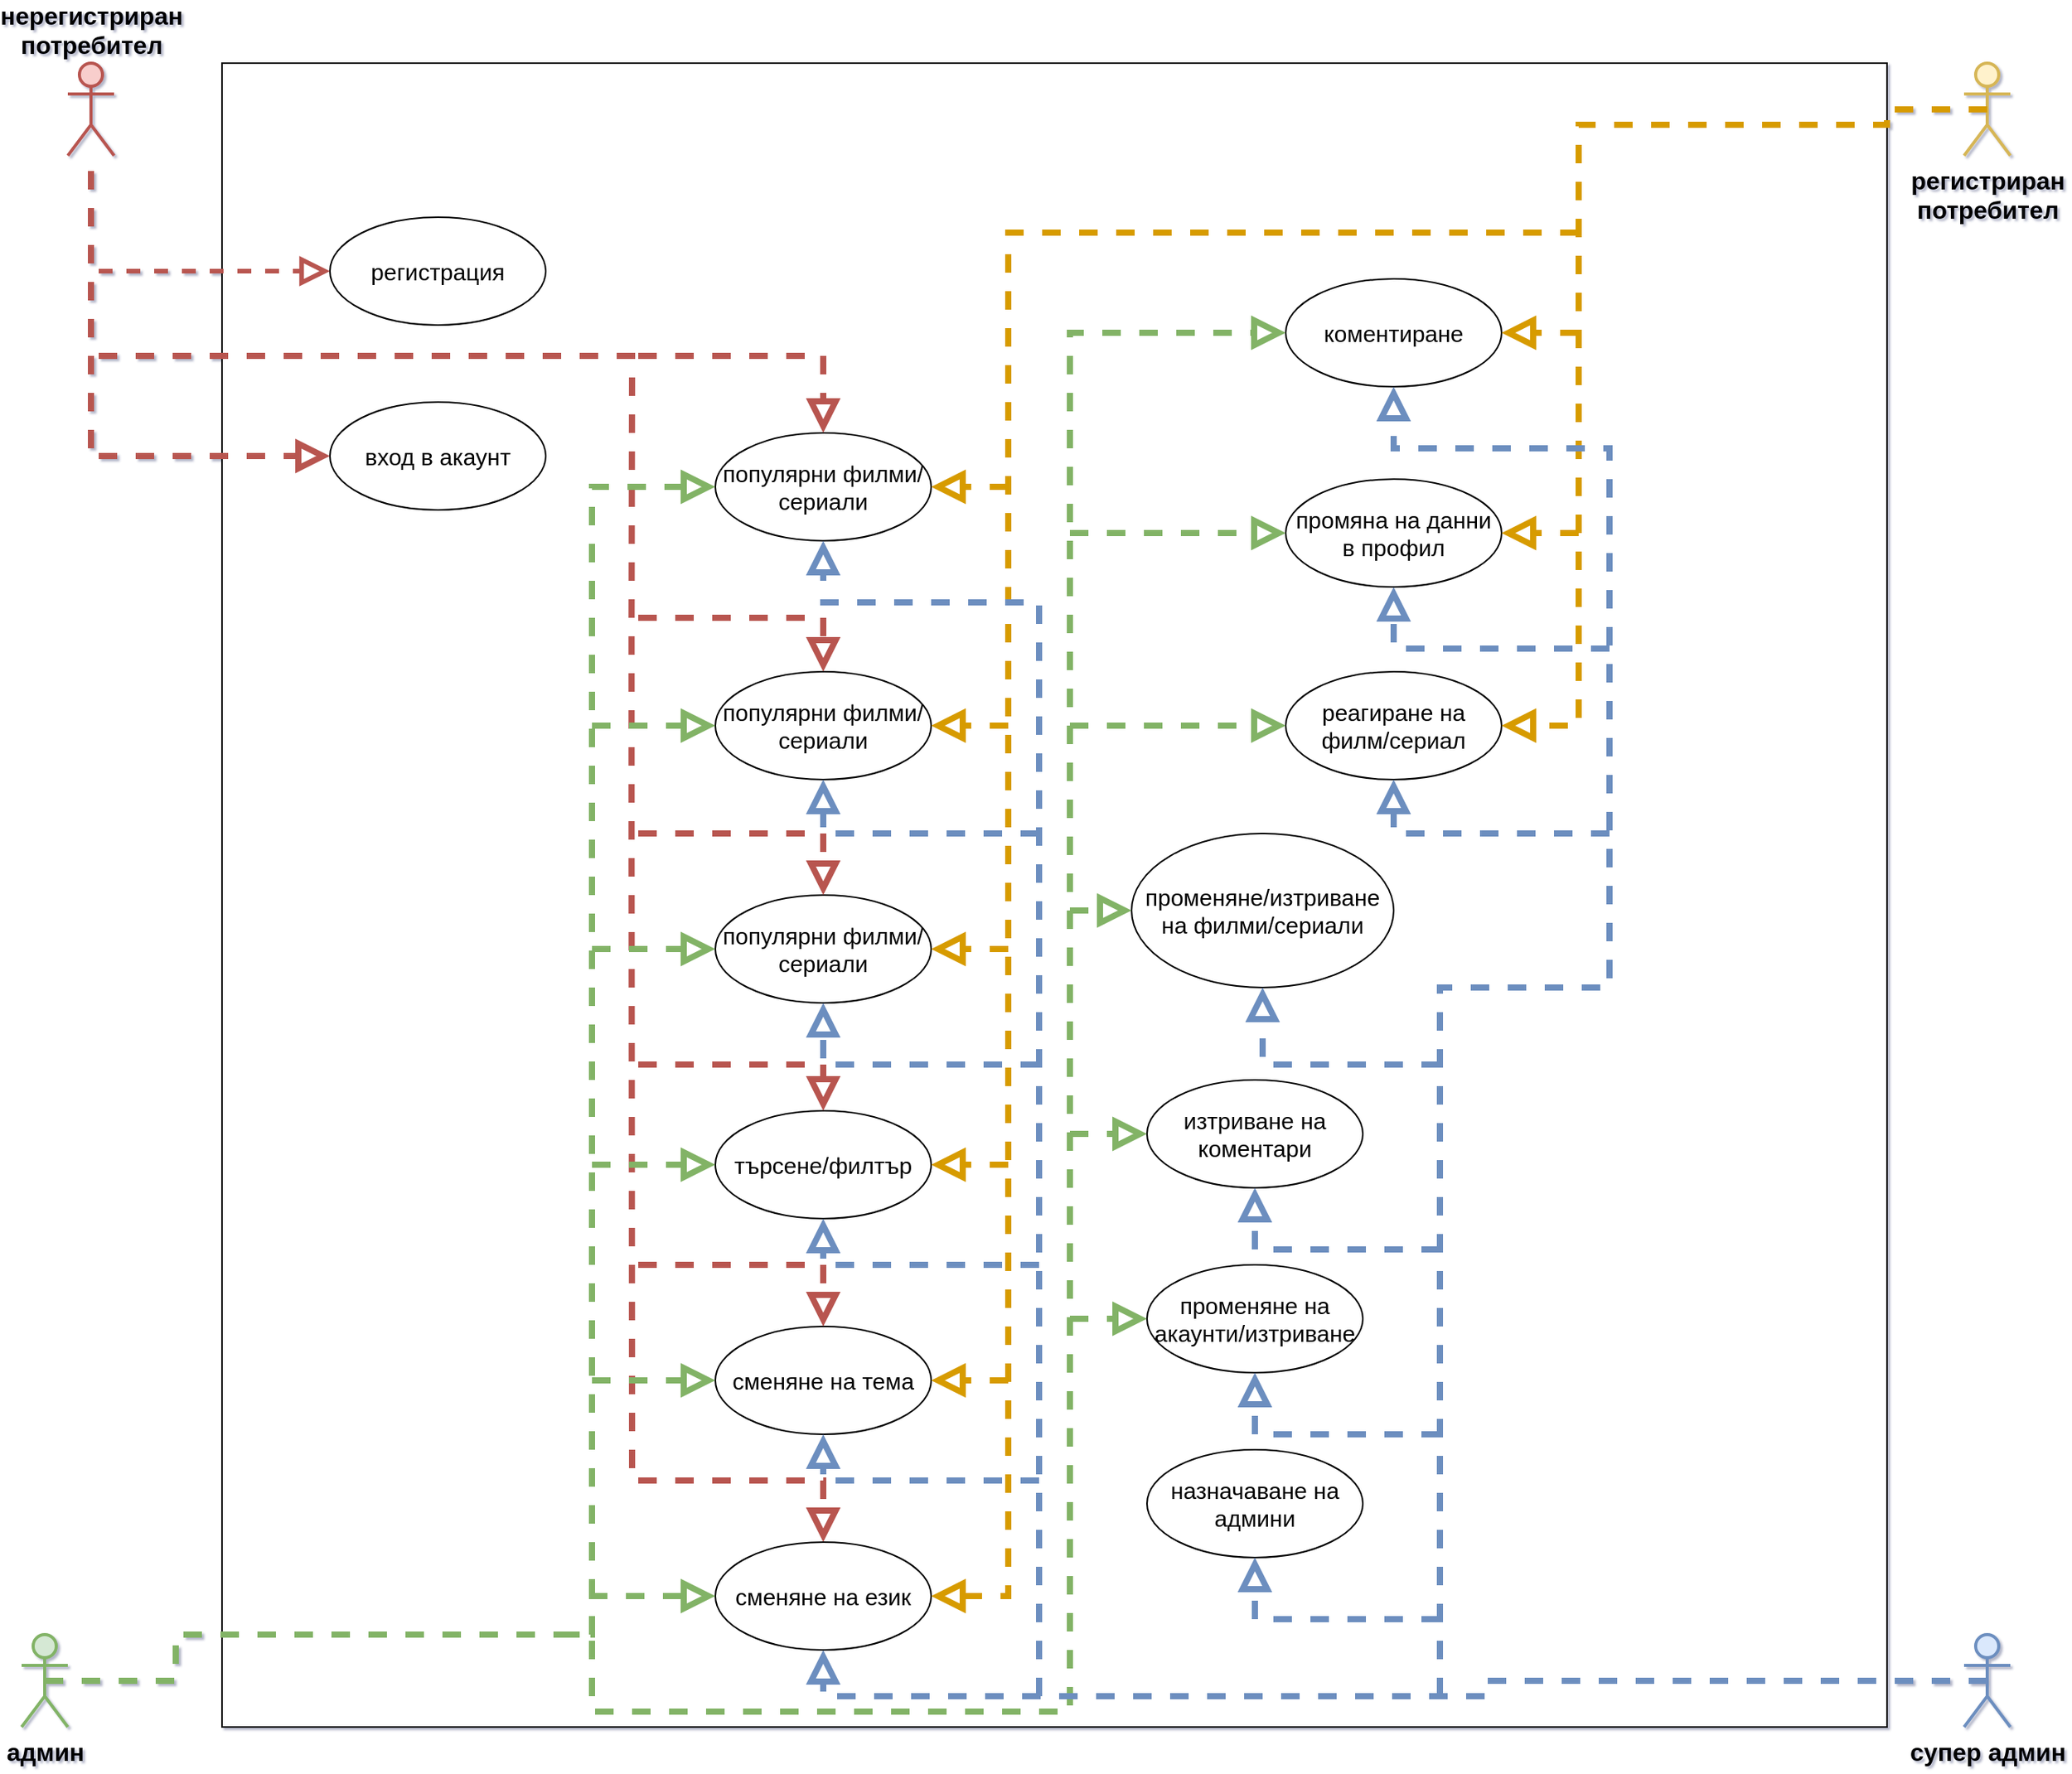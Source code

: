 <mxfile version="23.1.4" type="google">
  <diagram name="Page-1" id="XDbEsqQMQ8Zj0wZkTtOc">
    <mxGraphModel grid="1" page="1" gridSize="10" guides="1" tooltips="1" connect="1" arrows="1" fold="1" pageScale="1" pageWidth="850" pageHeight="1100" math="0" shadow="1">
      <root>
        <mxCell id="0" />
        <mxCell id="1" parent="0" />
        <mxCell id="BSs_yr6912N-JeRX95PI-4" value="" style="whiteSpace=wrap;html=1;aspect=fixed;" vertex="1" parent="1">
          <mxGeometry x="-150" y="120" width="1080" height="1080" as="geometry" />
        </mxCell>
        <mxCell id="BSs_yr6912N-JeRX95PI-5" value="регистриран&lt;br&gt;потребител" style="shape=umlActor;verticalLabelPosition=bottom;verticalAlign=top;html=1;fontSize=16;fontStyle=1;strokeWidth=2;fillColor=#fff2cc;strokeColor=#d6b656;" vertex="1" parent="1">
          <mxGeometry x="980" y="120" width="30" height="60" as="geometry" />
        </mxCell>
        <mxCell id="BSs_yr6912N-JeRX95PI-8" value="нерегистриран&lt;br style=&quot;font-size: 16px;&quot;&gt;потребител" style="shape=umlActor;verticalLabelPosition=top;verticalAlign=bottom;html=1;strokeWidth=2;fontSize=16;fontStyle=1;labelPosition=center;align=center;fillColor=#f8cecc;strokeColor=#b85450;" vertex="1" parent="1">
          <mxGeometry x="-250" y="120" width="30" height="60" as="geometry" />
        </mxCell>
        <mxCell id="BSs_yr6912N-JeRX95PI-10" value="админ" style="shape=umlActor;verticalLabelPosition=bottom;verticalAlign=top;html=1;fontSize=16;fontStyle=1;strokeWidth=2;fillColor=#d5e8d4;strokeColor=#82b366;" vertex="1" parent="1">
          <mxGeometry x="-280" y="1140" width="30" height="60" as="geometry" />
        </mxCell>
        <mxCell id="BSs_yr6912N-JeRX95PI-11" value="супер админ" style="shape=umlActor;verticalLabelPosition=bottom;verticalAlign=top;html=1;fontSize=16;fontStyle=1;strokeWidth=2;fillColor=#dae8fc;strokeColor=#6c8ebf;" vertex="1" parent="1">
          <mxGeometry x="980" y="1140" width="30" height="60" as="geometry" />
        </mxCell>
        <mxCell id="BSs_yr6912N-JeRX95PI-12" value="регистрация" style="ellipse;whiteSpace=wrap;html=1;fontSize=15;" vertex="1" parent="1">
          <mxGeometry x="-80" y="220" width="140" height="70" as="geometry" />
        </mxCell>
        <mxCell id="BSs_yr6912N-JeRX95PI-14" value="вход в акаунт" style="ellipse;whiteSpace=wrap;html=1;fontSize=15;" vertex="1" parent="1">
          <mxGeometry x="-80" y="340" width="140" height="70" as="geometry" />
        </mxCell>
        <mxCell id="BSs_yr6912N-JeRX95PI-33" value="" style="endArrow=block;dashed=1;endFill=0;endSize=12;html=1;rounded=0;fillColor=#f8cecc;strokeColor=#b85450;strokeWidth=4;" edge="1" parent="1" target="BSs_yr6912N-JeRX95PI-14">
          <mxGeometry width="160" relative="1" as="geometry">
            <mxPoint x="-230" y="375" as="sourcePoint" />
            <mxPoint x="-30" y="400" as="targetPoint" />
          </mxGeometry>
        </mxCell>
        <mxCell id="BSs_yr6912N-JeRX95PI-34" value="" style="endArrow=block;dashed=1;endFill=0;endSize=12;html=1;rounded=0;entryX=0;entryY=0.5;entryDx=0;entryDy=0;fillColor=#f8cecc;strokeColor=#b85450;strokeWidth=3;" edge="1" parent="1" target="BSs_yr6912N-JeRX95PI-12">
          <mxGeometry width="160" relative="1" as="geometry">
            <mxPoint x="-230" y="255" as="sourcePoint" />
            <mxPoint x="-30" y="320" as="targetPoint" />
          </mxGeometry>
        </mxCell>
        <mxCell id="BSs_yr6912N-JeRX95PI-35" value="популярни филми/сериали" style="ellipse;whiteSpace=wrap;html=1;fontSize=15;" vertex="1" parent="1">
          <mxGeometry x="170" y="360" width="140" height="70" as="geometry" />
        </mxCell>
        <mxCell id="BSs_yr6912N-JeRX95PI-37" value="популярни филми/сериали" style="ellipse;whiteSpace=wrap;html=1;fontSize=15;" vertex="1" parent="1">
          <mxGeometry x="170" y="515" width="140" height="70" as="geometry" />
        </mxCell>
        <mxCell id="BSs_yr6912N-JeRX95PI-38" value="популярни филми/сериали" style="ellipse;whiteSpace=wrap;html=1;fontSize=15;" vertex="1" parent="1">
          <mxGeometry x="170" y="660" width="140" height="70" as="geometry" />
        </mxCell>
        <mxCell id="BSs_yr6912N-JeRX95PI-41" value="" style="endArrow=block;dashed=1;endFill=0;endSize=12;html=1;rounded=0;entryX=0.5;entryY=0;entryDx=0;entryDy=0;fillColor=#f8cecc;strokeColor=#b85450;strokeWidth=4;" edge="1" parent="1" target="BSs_yr6912N-JeRX95PI-49">
          <mxGeometry width="160" relative="1" as="geometry">
            <mxPoint x="-230" y="310" as="sourcePoint" />
            <mxPoint x="170.0" y="847.57" as="targetPoint" />
            <Array as="points">
              <mxPoint x="-64" y="310" />
              <mxPoint x="116" y="310" />
              <mxPoint x="115.66" y="482" />
              <mxPoint x="115.66" y="562" />
              <mxPoint x="115.66" y="632" />
              <mxPoint x="116" y="1040" />
              <mxPoint x="240" y="1040" />
            </Array>
          </mxGeometry>
        </mxCell>
        <mxCell id="BSs_yr6912N-JeRX95PI-42" value="" style="endArrow=block;dashed=1;endFill=0;endSize=12;html=1;rounded=0;entryX=0.5;entryY=0;entryDx=0;entryDy=0;fillColor=#f8cecc;strokeColor=#b85450;strokeWidth=4;" edge="1" parent="1" target="BSs_yr6912N-JeRX95PI-37">
          <mxGeometry width="160" relative="1" as="geometry">
            <mxPoint x="120" y="480" as="sourcePoint" />
            <mxPoint x="150" y="490" as="targetPoint" />
            <Array as="points">
              <mxPoint x="240" y="480" />
            </Array>
          </mxGeometry>
        </mxCell>
        <mxCell id="BSs_yr6912N-JeRX95PI-43" value="" style="endArrow=block;dashed=1;endFill=0;endSize=12;html=1;rounded=0;entryX=0.5;entryY=0;entryDx=0;entryDy=0;strokeWidth=4;fillColor=#f8cecc;strokeColor=#b85450;" edge="1" parent="1" target="BSs_yr6912N-JeRX95PI-35">
          <mxGeometry width="160" relative="1" as="geometry">
            <mxPoint x="120" y="310" as="sourcePoint" />
            <mxPoint x="150" y="490" as="targetPoint" />
            <Array as="points">
              <mxPoint x="240" y="310" />
            </Array>
          </mxGeometry>
        </mxCell>
        <mxCell id="BSs_yr6912N-JeRX95PI-44" value="търсене/филтър" style="ellipse;whiteSpace=wrap;html=1;fontSize=15;" vertex="1" parent="1">
          <mxGeometry x="170" y="800" width="140" height="70" as="geometry" />
        </mxCell>
        <mxCell id="BSs_yr6912N-JeRX95PI-46" value="" style="endArrow=block;dashed=1;endFill=0;endSize=12;html=1;rounded=0;entryX=0.5;entryY=0;entryDx=0;entryDy=0;strokeWidth=4;fillColor=#f8cecc;strokeColor=#b85450;" edge="1" parent="1" target="BSs_yr6912N-JeRX95PI-38">
          <mxGeometry width="160" relative="1" as="geometry">
            <mxPoint x="120" y="620" as="sourcePoint" />
            <mxPoint x="150" y="570" as="targetPoint" />
            <Array as="points">
              <mxPoint x="240" y="620" />
            </Array>
          </mxGeometry>
        </mxCell>
        <mxCell id="BSs_yr6912N-JeRX95PI-48" value="сменяне на тема" style="ellipse;whiteSpace=wrap;html=1;fontSize=15;" vertex="1" parent="1">
          <mxGeometry x="170" y="940" width="140" height="70" as="geometry" />
        </mxCell>
        <mxCell id="BSs_yr6912N-JeRX95PI-49" value="сменяне на език" style="ellipse;whiteSpace=wrap;html=1;fontSize=15;" vertex="1" parent="1">
          <mxGeometry x="170" y="1080" width="140" height="70" as="geometry" />
        </mxCell>
        <mxCell id="BSs_yr6912N-JeRX95PI-50" value="" style="endArrow=block;dashed=1;endFill=0;endSize=12;html=1;rounded=0;entryX=0.5;entryY=0;entryDx=0;entryDy=0;strokeWidth=4;fillColor=#f8cecc;strokeColor=#b85450;" edge="1" parent="1" target="BSs_yr6912N-JeRX95PI-44">
          <mxGeometry width="160" relative="1" as="geometry">
            <mxPoint x="120" y="770" as="sourcePoint" />
            <mxPoint x="170" y="664.66" as="targetPoint" />
            <Array as="points">
              <mxPoint x="240" y="770" />
            </Array>
          </mxGeometry>
        </mxCell>
        <mxCell id="BSs_yr6912N-JeRX95PI-51" value="" style="endArrow=block;dashed=1;endFill=0;endSize=12;html=1;rounded=0;entryX=0.5;entryY=0;entryDx=0;entryDy=0;strokeWidth=4;fillColor=#f8cecc;strokeColor=#b85450;" edge="1" parent="1" target="BSs_yr6912N-JeRX95PI-48">
          <mxGeometry width="160" relative="1" as="geometry">
            <mxPoint x="120" y="900" as="sourcePoint" />
            <mxPoint x="170" y="754.66" as="targetPoint" />
            <Array as="points">
              <mxPoint x="240" y="900" />
            </Array>
          </mxGeometry>
        </mxCell>
        <mxCell id="BSs_yr6912N-JeRX95PI-55" value="промяна на данни в профил" style="ellipse;whiteSpace=wrap;html=1;fontSize=15;" vertex="1" parent="1">
          <mxGeometry x="540" y="390" width="140" height="70" as="geometry" />
        </mxCell>
        <mxCell id="BSs_yr6912N-JeRX95PI-56" value="коментиране" style="ellipse;whiteSpace=wrap;html=1;fontSize=15;" vertex="1" parent="1">
          <mxGeometry x="540" y="260" width="140" height="70" as="geometry" />
        </mxCell>
        <mxCell id="BSs_yr6912N-JeRX95PI-57" value="реагиране на филм/сериал" style="ellipse;whiteSpace=wrap;html=1;fontSize=15;" vertex="1" parent="1">
          <mxGeometry x="540" y="515" width="140" height="70" as="geometry" />
        </mxCell>
        <mxCell id="BSs_yr6912N-JeRX95PI-59" value="променяне на акаунти/изтриване" style="ellipse;whiteSpace=wrap;html=1;fontSize=15;" vertex="1" parent="1">
          <mxGeometry x="450" y="900" width="140" height="70" as="geometry" />
        </mxCell>
        <mxCell id="BSs_yr6912N-JeRX95PI-60" value="изтриване на&lt;br style=&quot;font-size: 15px;&quot;&gt;коментари" style="ellipse;whiteSpace=wrap;html=1;fontSize=15;" vertex="1" parent="1">
          <mxGeometry x="450" y="780" width="140" height="70" as="geometry" />
        </mxCell>
        <mxCell id="BSs_yr6912N-JeRX95PI-61" value="променяне/изтриване&lt;br style=&quot;font-size: 15px;&quot;&gt;на филми/сериали" style="ellipse;whiteSpace=wrap;html=1;fontSize=15;" vertex="1" parent="1">
          <mxGeometry x="440" y="620" width="170" height="100" as="geometry" />
        </mxCell>
        <mxCell id="BSs_yr6912N-JeRX95PI-63" value="" style="endArrow=block;dashed=1;endFill=0;endSize=12;html=1;rounded=0;exitX=0.5;exitY=0.5;exitDx=0;exitDy=0;exitPerimeter=0;entryX=1;entryY=0.5;entryDx=0;entryDy=0;fillColor=#ffe6cc;strokeColor=#d79b00;strokeWidth=4;" edge="1" parent="1" source="BSs_yr6912N-JeRX95PI-5" target="BSs_yr6912N-JeRX95PI-57">
          <mxGeometry width="160" relative="1" as="geometry">
            <mxPoint x="480" y="390" as="sourcePoint" />
            <mxPoint x="640" y="390" as="targetPoint" />
            <Array as="points">
              <mxPoint x="930" y="150" />
              <mxPoint x="930" y="160" />
              <mxPoint x="860" y="160" />
              <mxPoint x="730" y="160" />
              <mxPoint x="730" y="550" />
            </Array>
          </mxGeometry>
        </mxCell>
        <mxCell id="BSs_yr6912N-JeRX95PI-64" value="" style="endArrow=block;dashed=1;endFill=0;endSize=12;html=1;rounded=0;entryX=1;entryY=0.5;entryDx=0;entryDy=0;fillColor=#ffe6cc;strokeColor=#d79b00;strokeWidth=4;" edge="1" parent="1" target="BSs_yr6912N-JeRX95PI-55">
          <mxGeometry width="160" relative="1" as="geometry">
            <mxPoint x="730" y="425" as="sourcePoint" />
            <mxPoint x="640" y="280" as="targetPoint" />
          </mxGeometry>
        </mxCell>
        <mxCell id="BSs_yr6912N-JeRX95PI-65" value="" style="endArrow=block;dashed=1;endFill=0;endSize=12;html=1;rounded=0;entryX=1;entryY=0.5;entryDx=0;entryDy=0;fillColor=#ffe6cc;strokeColor=#d79b00;strokeWidth=4;" edge="1" parent="1" target="BSs_yr6912N-JeRX95PI-56">
          <mxGeometry width="160" relative="1" as="geometry">
            <mxPoint x="730" y="295" as="sourcePoint" />
            <mxPoint x="680" y="314.41" as="targetPoint" />
          </mxGeometry>
        </mxCell>
        <mxCell id="BSs_yr6912N-JeRX95PI-67" value="" style="endArrow=block;dashed=1;endFill=0;endSize=12;html=1;rounded=0;entryX=1;entryY=0.5;entryDx=0;entryDy=0;strokeWidth=4;fillColor=#ffe6cc;strokeColor=#d79b00;" edge="1" parent="1" target="BSs_yr6912N-JeRX95PI-49">
          <mxGeometry width="160" relative="1" as="geometry">
            <mxPoint x="730" y="230" as="sourcePoint" />
            <mxPoint x="320" y="1100.0" as="targetPoint" />
            <Array as="points">
              <mxPoint x="730" y="230" />
              <mxPoint x="570" y="230" />
              <mxPoint x="360" y="230" />
              <mxPoint x="360" y="400" />
              <mxPoint x="360" y="850" />
              <mxPoint x="360" y="1115" />
            </Array>
          </mxGeometry>
        </mxCell>
        <mxCell id="BSs_yr6912N-JeRX95PI-68" value="" style="endArrow=block;dashed=1;endFill=0;endSize=12;html=1;rounded=0;entryX=1;entryY=0.5;entryDx=0;entryDy=0;strokeWidth=4;fillColor=#ffe6cc;strokeColor=#d79b00;" edge="1" parent="1" target="BSs_yr6912N-JeRX95PI-48">
          <mxGeometry width="160" relative="1" as="geometry">
            <mxPoint x="360" y="975" as="sourcePoint" />
            <mxPoint x="560" y="930" as="targetPoint" />
          </mxGeometry>
        </mxCell>
        <mxCell id="BSs_yr6912N-JeRX95PI-69" value="" style="endArrow=block;dashed=1;endFill=0;endSize=12;html=1;rounded=0;entryX=1;entryY=0.5;entryDx=0;entryDy=0;strokeWidth=4;fillColor=#ffe6cc;strokeColor=#d79b00;" edge="1" parent="1" target="BSs_yr6912N-JeRX95PI-44">
          <mxGeometry width="160" relative="1" as="geometry">
            <mxPoint x="360" y="835" as="sourcePoint" />
            <mxPoint x="320" y="975" as="targetPoint" />
          </mxGeometry>
        </mxCell>
        <mxCell id="BSs_yr6912N-JeRX95PI-70" value="" style="endArrow=block;dashed=1;endFill=0;endSize=12;html=1;rounded=0;entryX=1;entryY=0.5;entryDx=0;entryDy=0;strokeWidth=4;fillColor=#ffe6cc;strokeColor=#d79b00;" edge="1" parent="1" target="BSs_yr6912N-JeRX95PI-38">
          <mxGeometry width="160" relative="1" as="geometry">
            <mxPoint x="360" y="695" as="sourcePoint" />
            <mxPoint x="330" y="985" as="targetPoint" />
          </mxGeometry>
        </mxCell>
        <mxCell id="BSs_yr6912N-JeRX95PI-71" value="" style="endArrow=block;dashed=1;endFill=0;endSize=12;html=1;rounded=0;entryX=1;entryY=0.5;entryDx=0;entryDy=0;strokeWidth=4;fillColor=#ffe6cc;strokeColor=#d79b00;" edge="1" parent="1" target="BSs_yr6912N-JeRX95PI-37">
          <mxGeometry width="160" relative="1" as="geometry">
            <mxPoint x="360" y="550" as="sourcePoint" />
            <mxPoint x="320" y="695" as="targetPoint" />
          </mxGeometry>
        </mxCell>
        <mxCell id="BSs_yr6912N-JeRX95PI-72" value="" style="endArrow=block;dashed=1;endFill=0;endSize=12;html=1;rounded=0;entryX=1;entryY=0.5;entryDx=0;entryDy=0;fillColor=#ffe6cc;strokeColor=#d79b00;strokeWidth=4;" edge="1" parent="1" target="BSs_yr6912N-JeRX95PI-35">
          <mxGeometry width="160" relative="1" as="geometry">
            <mxPoint x="360" y="395" as="sourcePoint" />
            <mxPoint x="330" y="705" as="targetPoint" />
          </mxGeometry>
        </mxCell>
        <mxCell id="BSs_yr6912N-JeRX95PI-73" value="" style="endArrow=block;dashed=1;endFill=0;endSize=12;html=1;rounded=0;exitX=0.5;exitY=0.5;exitDx=0;exitDy=0;exitPerimeter=0;entryX=0;entryY=0.5;entryDx=0;entryDy=0;fillColor=#d5e8d4;strokeColor=#82b366;strokeWidth=4;" edge="1" parent="1" source="BSs_yr6912N-JeRX95PI-10" target="BSs_yr6912N-JeRX95PI-49">
          <mxGeometry width="160" relative="1" as="geometry">
            <mxPoint x="120" y="940" as="sourcePoint" />
            <mxPoint x="280" y="940" as="targetPoint" />
            <Array as="points">
              <mxPoint x="-180" y="1170" />
              <mxPoint x="-180" y="1140" />
              <mxPoint x="-150" y="1140" />
              <mxPoint x="-100" y="1140" />
              <mxPoint x="90" y="1140" />
              <mxPoint x="90" y="1115" />
            </Array>
          </mxGeometry>
        </mxCell>
        <mxCell id="BSs_yr6912N-JeRX95PI-74" value="" style="endArrow=block;dashed=1;endFill=0;endSize=12;html=1;rounded=0;entryX=0;entryY=0.5;entryDx=0;entryDy=0;fillColor=#d5e8d4;strokeColor=#82b366;strokeWidth=4;" edge="1" parent="1" target="BSs_yr6912N-JeRX95PI-35">
          <mxGeometry width="160" relative="1" as="geometry">
            <mxPoint x="90" y="1140" as="sourcePoint" />
            <mxPoint x="280" y="940" as="targetPoint" />
            <Array as="points">
              <mxPoint x="90" y="1120" />
              <mxPoint x="90" y="1100" />
              <mxPoint x="90" y="1050" />
              <mxPoint x="90" y="960" />
              <mxPoint x="90" y="820" />
              <mxPoint x="90" y="680" />
              <mxPoint x="90" y="530" />
              <mxPoint x="90" y="395" />
            </Array>
          </mxGeometry>
        </mxCell>
        <mxCell id="BSs_yr6912N-JeRX95PI-75" value="" style="endArrow=block;dashed=1;endFill=0;endSize=12;html=1;rounded=0;entryX=0;entryY=0.5;entryDx=0;entryDy=0;fillColor=#d5e8d4;strokeColor=#82b366;strokeWidth=4;" edge="1" parent="1" target="BSs_yr6912N-JeRX95PI-38">
          <mxGeometry width="160" relative="1" as="geometry">
            <mxPoint x="90" y="695" as="sourcePoint" />
            <mxPoint x="230" y="600" as="targetPoint" />
          </mxGeometry>
        </mxCell>
        <mxCell id="BSs_yr6912N-JeRX95PI-76" value="" style="endArrow=block;dashed=1;endFill=0;endSize=12;html=1;rounded=0;entryX=0;entryY=0.5;entryDx=0;entryDy=0;strokeWidth=4;fillColor=#d5e8d4;strokeColor=#82b366;" edge="1" parent="1" target="BSs_yr6912N-JeRX95PI-37">
          <mxGeometry width="160" relative="1" as="geometry">
            <mxPoint x="90" y="550" as="sourcePoint" />
            <mxPoint x="230" y="600" as="targetPoint" />
          </mxGeometry>
        </mxCell>
        <mxCell id="BSs_yr6912N-JeRX95PI-77" value="" style="endArrow=block;dashed=1;endFill=0;endSize=12;html=1;rounded=0;entryX=0;entryY=0.5;entryDx=0;entryDy=0;strokeWidth=4;fillColor=#d5e8d4;strokeColor=#82b366;" edge="1" parent="1" target="BSs_yr6912N-JeRX95PI-44">
          <mxGeometry width="160" relative="1" as="geometry">
            <mxPoint x="90" y="835" as="sourcePoint" />
            <mxPoint x="230" y="830" as="targetPoint" />
          </mxGeometry>
        </mxCell>
        <mxCell id="BSs_yr6912N-JeRX95PI-78" value="" style="endArrow=block;dashed=1;endFill=0;endSize=12;html=1;rounded=0;entryX=0;entryY=0.5;entryDx=0;entryDy=0;fillColor=#d5e8d4;strokeColor=#82b366;strokeWidth=4;" edge="1" parent="1" target="BSs_yr6912N-JeRX95PI-48">
          <mxGeometry width="160" relative="1" as="geometry">
            <mxPoint x="90" y="975" as="sourcePoint" />
            <mxPoint x="230" y="1060" as="targetPoint" />
          </mxGeometry>
        </mxCell>
        <mxCell id="BSs_yr6912N-JeRX95PI-79" value="" style="endArrow=block;dashed=1;endFill=0;endSize=12;html=1;rounded=0;entryX=0;entryY=0.5;entryDx=0;entryDy=0;fillColor=#d5e8d4;strokeColor=#82b366;strokeWidth=4;" edge="1" parent="1" target="BSs_yr6912N-JeRX95PI-56">
          <mxGeometry width="160" relative="1" as="geometry">
            <mxPoint x="70" y="1140" as="sourcePoint" />
            <mxPoint x="420" y="1030" as="targetPoint" />
            <Array as="points">
              <mxPoint x="90" y="1140" />
              <mxPoint x="90" y="1190" />
              <mxPoint x="160" y="1190" />
              <mxPoint x="240" y="1190" />
              <mxPoint x="320" y="1190" />
              <mxPoint x="400" y="1190" />
              <mxPoint x="400" y="1140" />
              <mxPoint x="400" y="295" />
            </Array>
          </mxGeometry>
        </mxCell>
        <mxCell id="BSs_yr6912N-JeRX95PI-80" value="" style="endArrow=block;dashed=1;endFill=0;endSize=12;html=1;rounded=0;entryX=0;entryY=0.5;entryDx=0;entryDy=0;fillColor=#d5e8d4;strokeColor=#82b366;strokeWidth=4;" edge="1" parent="1" target="BSs_yr6912N-JeRX95PI-60">
          <mxGeometry width="160" relative="1" as="geometry">
            <mxPoint x="400" y="815" as="sourcePoint" />
            <mxPoint x="520" y="810" as="targetPoint" />
          </mxGeometry>
        </mxCell>
        <mxCell id="BSs_yr6912N-JeRX95PI-81" value="" style="endArrow=block;dashed=1;endFill=0;endSize=12;html=1;rounded=0;entryX=0;entryY=0.5;entryDx=0;entryDy=0;fillColor=#d5e8d4;strokeColor=#82b366;strokeWidth=4;" edge="1" parent="1" target="BSs_yr6912N-JeRX95PI-61">
          <mxGeometry width="160" relative="1" as="geometry">
            <mxPoint x="400" y="670" as="sourcePoint" />
            <mxPoint x="440" y="724.64" as="targetPoint" />
          </mxGeometry>
        </mxCell>
        <mxCell id="BSs_yr6912N-JeRX95PI-82" value="" style="endArrow=block;dashed=1;endFill=0;endSize=12;html=1;rounded=0;entryX=0;entryY=0.5;entryDx=0;entryDy=0;fillColor=#d5e8d4;strokeColor=#82b366;strokeWidth=4;" edge="1" parent="1" target="BSs_yr6912N-JeRX95PI-59">
          <mxGeometry width="160" relative="1" as="geometry">
            <mxPoint x="400" y="935" as="sourcePoint" />
            <mxPoint x="470" y="845" as="targetPoint" />
          </mxGeometry>
        </mxCell>
        <mxCell id="BSs_yr6912N-JeRX95PI-83" value="" style="endArrow=block;dashed=1;endFill=0;endSize=12;html=1;rounded=0;entryX=0;entryY=0.5;entryDx=0;entryDy=0;strokeWidth=4;fillColor=#d5e8d4;strokeColor=#82b366;" edge="1" parent="1" target="BSs_yr6912N-JeRX95PI-55">
          <mxGeometry width="160" relative="1" as="geometry">
            <mxPoint x="400" y="425" as="sourcePoint" />
            <mxPoint x="560" y="360" as="targetPoint" />
          </mxGeometry>
        </mxCell>
        <mxCell id="BSs_yr6912N-JeRX95PI-84" value="" style="endArrow=block;dashed=1;endFill=0;endSize=12;html=1;rounded=0;entryX=0;entryY=0.5;entryDx=0;entryDy=0;fillColor=#d5e8d4;strokeColor=#82b366;strokeWidth=4;" edge="1" parent="1" target="BSs_yr6912N-JeRX95PI-57">
          <mxGeometry width="160" relative="1" as="geometry">
            <mxPoint x="400" y="550" as="sourcePoint" />
            <mxPoint x="550" y="415" as="targetPoint" />
          </mxGeometry>
        </mxCell>
        <mxCell id="BSs_yr6912N-JeRX95PI-85" value="назначаване на &lt;br style=&quot;font-size: 15px;&quot;&gt;админи" style="ellipse;whiteSpace=wrap;html=1;fontSize=15;" vertex="1" parent="1">
          <mxGeometry x="450" y="1020" width="140" height="70" as="geometry" />
        </mxCell>
        <mxCell id="BSs_yr6912N-JeRX95PI-86" value="" style="endArrow=block;dashed=1;endFill=0;endSize=12;html=1;rounded=0;exitX=0.5;exitY=0.5;exitDx=0;exitDy=0;exitPerimeter=0;strokeWidth=4;fillColor=#dae8fc;strokeColor=#6c8ebf;" edge="1" parent="1" source="BSs_yr6912N-JeRX95PI-11">
          <mxGeometry width="160" relative="1" as="geometry">
            <mxPoint x="340" y="1010" as="sourcePoint" />
            <mxPoint x="240" y="1150" as="targetPoint" />
            <Array as="points">
              <mxPoint x="950" y="1170" />
              <mxPoint x="910" y="1170" />
              <mxPoint x="830" y="1170" />
              <mxPoint x="670" y="1170" />
              <mxPoint x="670" y="1180" />
              <mxPoint x="630" y="1180" />
              <mxPoint x="580" y="1180" />
              <mxPoint x="490" y="1180" />
              <mxPoint x="300" y="1180" />
              <mxPoint x="290" y="1180" />
              <mxPoint x="240" y="1180" />
            </Array>
          </mxGeometry>
        </mxCell>
        <mxCell id="BSs_yr6912N-JeRX95PI-88" value="" style="endArrow=block;dashed=1;endFill=0;endSize=12;html=1;rounded=0;entryX=0.5;entryY=1;entryDx=0;entryDy=0;fillColor=#dae8fc;strokeColor=#6c8ebf;strokeWidth=4;" edge="1" parent="1" target="BSs_yr6912N-JeRX95PI-35">
          <mxGeometry width="160" relative="1" as="geometry">
            <mxPoint x="380" y="1180" as="sourcePoint" />
            <mxPoint x="410" y="1220" as="targetPoint" />
            <Array as="points">
              <mxPoint x="380" y="490" />
              <mxPoint x="380" y="470" />
              <mxPoint x="310" y="470" />
              <mxPoint x="240" y="470" />
            </Array>
          </mxGeometry>
        </mxCell>
        <mxCell id="BSs_yr6912N-JeRX95PI-89" value="" style="endArrow=block;dashed=1;endFill=0;endSize=12;html=1;rounded=0;entryX=0.5;entryY=1;entryDx=0;entryDy=0;fillColor=#dae8fc;strokeColor=#6c8ebf;strokeWidth=4;" edge="1" parent="1" target="BSs_yr6912N-JeRX95PI-37">
          <mxGeometry width="160" relative="1" as="geometry">
            <mxPoint x="380" y="620" as="sourcePoint" />
            <mxPoint x="410" y="620" as="targetPoint" />
            <Array as="points">
              <mxPoint x="370" y="620" />
              <mxPoint x="300" y="620" />
              <mxPoint x="240" y="620" />
            </Array>
          </mxGeometry>
        </mxCell>
        <mxCell id="BSs_yr6912N-JeRX95PI-90" value="" style="endArrow=block;dashed=1;endFill=0;endSize=12;html=1;rounded=0;entryX=0.5;entryY=1;entryDx=0;entryDy=0;fillColor=#dae8fc;strokeColor=#6c8ebf;strokeWidth=4;" edge="1" parent="1" target="BSs_yr6912N-JeRX95PI-48">
          <mxGeometry width="160" relative="1" as="geometry">
            <mxPoint x="380" y="1040" as="sourcePoint" />
            <mxPoint x="410" y="1020" as="targetPoint" />
            <Array as="points">
              <mxPoint x="330" y="1040" />
              <mxPoint x="240" y="1040" />
            </Array>
          </mxGeometry>
        </mxCell>
        <mxCell id="BSs_yr6912N-JeRX95PI-91" value="" style="endArrow=block;dashed=1;endFill=0;endSize=12;html=1;rounded=0;entryX=0.5;entryY=1;entryDx=0;entryDy=0;fillColor=#dae8fc;strokeColor=#6c8ebf;strokeWidth=4;" edge="1" parent="1" target="BSs_yr6912N-JeRX95PI-44">
          <mxGeometry width="160" relative="1" as="geometry">
            <mxPoint x="380" y="900" as="sourcePoint" />
            <mxPoint x="410" y="920" as="targetPoint" />
            <Array as="points">
              <mxPoint x="320" y="900" />
              <mxPoint x="240" y="900" />
            </Array>
          </mxGeometry>
        </mxCell>
        <mxCell id="BSs_yr6912N-JeRX95PI-92" value="" style="endArrow=block;dashed=1;endFill=0;endSize=12;html=1;rounded=0;entryX=0.5;entryY=1;entryDx=0;entryDy=0;fillColor=#dae8fc;strokeColor=#6c8ebf;strokeWidth=4;" edge="1" parent="1" target="BSs_yr6912N-JeRX95PI-38">
          <mxGeometry width="160" relative="1" as="geometry">
            <mxPoint x="380" y="770" as="sourcePoint" />
            <mxPoint x="410" y="720" as="targetPoint" />
            <Array as="points">
              <mxPoint x="240" y="770" />
            </Array>
          </mxGeometry>
        </mxCell>
        <mxCell id="BSs_yr6912N-JeRX95PI-93" value="" style="endArrow=block;dashed=1;endFill=0;endSize=12;html=1;rounded=0;entryX=0.5;entryY=1;entryDx=0;entryDy=0;fillColor=#dae8fc;strokeColor=#6c8ebf;strokeWidth=4;" edge="1" parent="1" target="BSs_yr6912N-JeRX95PI-56">
          <mxGeometry width="160" relative="1" as="geometry">
            <mxPoint x="640" y="1180" as="sourcePoint" />
            <mxPoint x="440" y="990" as="targetPoint" />
            <Array as="points">
              <mxPoint x="640" y="720" />
              <mxPoint x="750" y="720" />
              <mxPoint x="750" y="370" />
              <mxPoint x="710" y="370" />
              <mxPoint x="610" y="370" />
            </Array>
          </mxGeometry>
        </mxCell>
        <mxCell id="BSs_yr6912N-JeRX95PI-94" value="" style="endArrow=block;dashed=1;endFill=0;endSize=12;html=1;rounded=0;fillColor=#dae8fc;strokeColor=#6c8ebf;strokeWidth=4;" edge="1" parent="1">
          <mxGeometry width="160" relative="1" as="geometry">
            <mxPoint x="640" y="1130" as="sourcePoint" />
            <mxPoint x="520" y="1090" as="targetPoint" />
            <Array as="points">
              <mxPoint x="520" y="1130" />
            </Array>
          </mxGeometry>
        </mxCell>
        <mxCell id="BSs_yr6912N-JeRX95PI-95" value="" style="endArrow=block;dashed=1;endFill=0;endSize=12;html=1;rounded=0;fillColor=#dae8fc;strokeColor=#6c8ebf;strokeWidth=4;" edge="1" parent="1">
          <mxGeometry width="160" relative="1" as="geometry">
            <mxPoint x="640" y="1010" as="sourcePoint" />
            <mxPoint x="520" y="970" as="targetPoint" />
            <Array as="points">
              <mxPoint x="520" y="1010" />
            </Array>
          </mxGeometry>
        </mxCell>
        <mxCell id="BSs_yr6912N-JeRX95PI-96" value="" style="endArrow=block;dashed=1;endFill=0;endSize=12;html=1;rounded=0;entryX=0.5;entryY=1;entryDx=0;entryDy=0;fillColor=#dae8fc;strokeColor=#6c8ebf;strokeWidth=4;" edge="1" parent="1" target="BSs_yr6912N-JeRX95PI-61">
          <mxGeometry width="160" relative="1" as="geometry">
            <mxPoint x="640" y="770" as="sourcePoint" />
            <mxPoint x="650" y="840" as="targetPoint" />
            <Array as="points">
              <mxPoint x="525" y="770" />
            </Array>
          </mxGeometry>
        </mxCell>
        <mxCell id="BSs_yr6912N-JeRX95PI-97" value="" style="endArrow=block;dashed=1;endFill=0;endSize=12;html=1;rounded=0;entryX=0.5;entryY=1;entryDx=0;entryDy=0;fillColor=#dae8fc;strokeColor=#6c8ebf;strokeWidth=4;" edge="1" parent="1" target="BSs_yr6912N-JeRX95PI-60">
          <mxGeometry width="160" relative="1" as="geometry">
            <mxPoint x="640" y="890" as="sourcePoint" />
            <mxPoint x="650" y="770" as="targetPoint" />
            <Array as="points">
              <mxPoint x="520" y="890" />
            </Array>
          </mxGeometry>
        </mxCell>
        <mxCell id="BSs_yr6912N-JeRX95PI-99" value="" style="endArrow=block;dashed=1;endFill=0;endSize=12;html=1;rounded=0;entryX=0.5;entryY=1;entryDx=0;entryDy=0;strokeWidth=4;fillColor=#dae8fc;strokeColor=#6c8ebf;" edge="1" parent="1" target="BSs_yr6912N-JeRX95PI-57">
          <mxGeometry width="160" relative="1" as="geometry">
            <mxPoint x="750" y="620" as="sourcePoint" />
            <mxPoint x="500" y="630" as="targetPoint" />
            <Array as="points">
              <mxPoint x="610" y="620" />
            </Array>
          </mxGeometry>
        </mxCell>
        <mxCell id="BSs_yr6912N-JeRX95PI-100" value="" style="endArrow=block;dashed=1;endFill=0;endSize=12;html=1;rounded=0;entryX=0.5;entryY=1;entryDx=0;entryDy=0;fillColor=#dae8fc;strokeColor=#6c8ebf;strokeWidth=4;" edge="1" parent="1" target="BSs_yr6912N-JeRX95PI-55">
          <mxGeometry width="160" relative="1" as="geometry">
            <mxPoint x="750" y="500" as="sourcePoint" />
            <mxPoint x="610" y="460" as="targetPoint" />
            <Array as="points">
              <mxPoint x="610" y="500" />
            </Array>
          </mxGeometry>
        </mxCell>
        <mxCell id="BSs_yr6912N-JeRX95PI-102" value="" style="endArrow=none;dashed=1;html=1;rounded=0;strokeWidth=4;fillColor=#f8cecc;strokeColor=#b85450;" edge="1" parent="1" target="BSs_yr6912N-JeRX95PI-8">
          <mxGeometry width="50" height="50" relative="1" as="geometry">
            <mxPoint x="-235" y="370" as="sourcePoint" />
            <mxPoint x="-180" y="300" as="targetPoint" />
          </mxGeometry>
        </mxCell>
      </root>
    </mxGraphModel>
  </diagram>
</mxfile>
